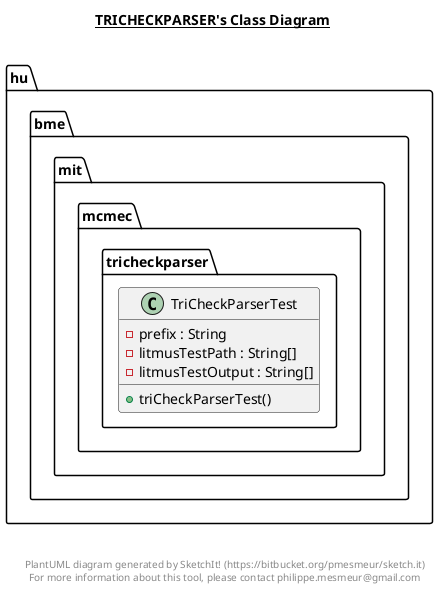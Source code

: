 @startuml

title __TRICHECKPARSER's Class Diagram__\n

  package hu.bme.mit.mcmec.tricheckparser {
    class TriCheckParserTest {
        - prefix : String
        - litmusTestPath : String[]
        - litmusTestOutput : String[]
        + triCheckParserTest()
    }
  }
  



right footer


PlantUML diagram generated by SketchIt! (https://bitbucket.org/pmesmeur/sketch.it)
For more information about this tool, please contact philippe.mesmeur@gmail.com
endfooter

@enduml
